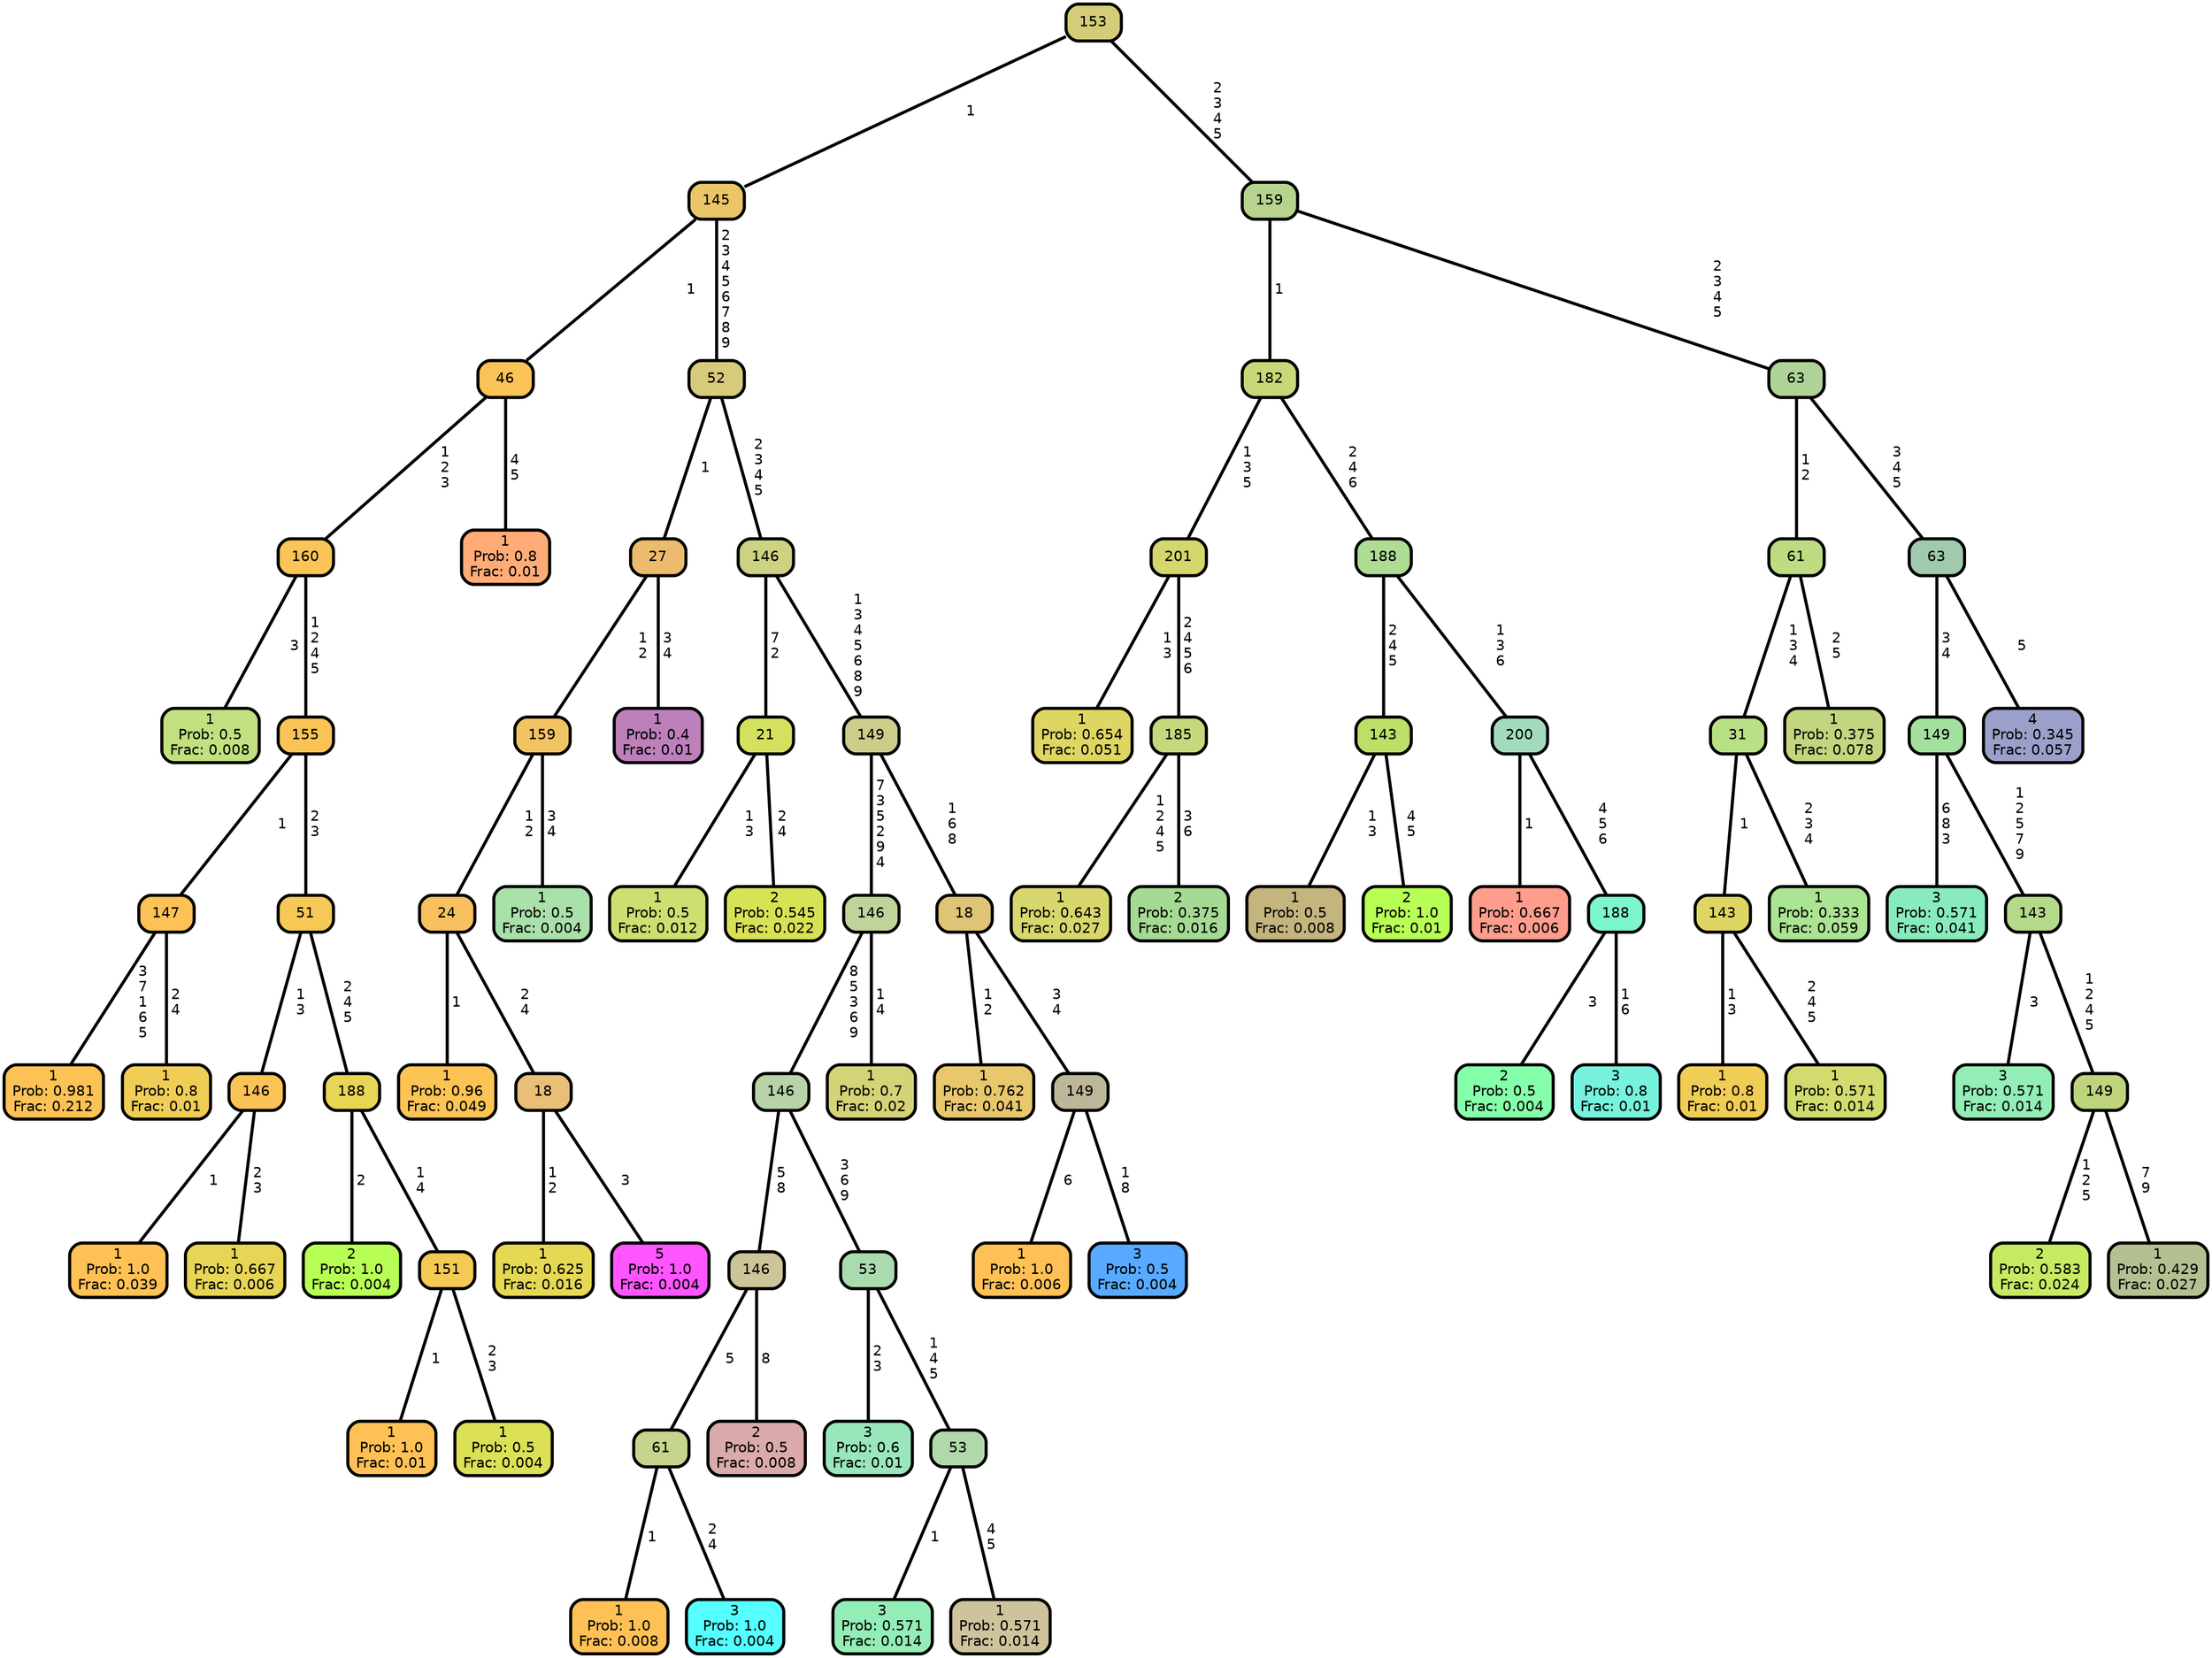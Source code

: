 graph Tree {
node [shape=box, style="filled, rounded",color="black",penwidth="3",fontcolor="black",                 fontname=helvetica] ;
graph [ranksep="0 equally", splines=straight,                 bgcolor=transparent, dpi=200] ;
edge [fontname=helvetica, color=black] ;
0 [label="1
Prob: 0.5
Frac: 0.008", fillcolor="#c2e07f"] ;
1 [label="160", fillcolor="#fac456"] ;
2 [label="1
Prob: 0.981
Frac: 0.212", fillcolor="#fdc255"] ;
3 [label="147", fillcolor="#fdc255"] ;
4 [label="1
Prob: 0.8
Frac: 0.01", fillcolor="#f0cd55"] ;
5 [label="155", fillcolor="#fbc355"] ;
6 [label="1
Prob: 1.0
Frac: 0.039", fillcolor="#ffc155"] ;
7 [label="146", fillcolor="#fbc355"] ;
8 [label="1
Prob: 0.667
Frac: 0.006", fillcolor="#e7d555"] ;
9 [label="51", fillcolor="#f6c855"] ;
10 [label="2
Prob: 1.0
Frac: 0.004", fillcolor="#b8ff55"] ;
11 [label="188", fillcolor="#e7d555"] ;
12 [label="1
Prob: 1.0
Frac: 0.01", fillcolor="#ffc155"] ;
13 [label="151", fillcolor="#f4c955"] ;
14 [label="1
Prob: 0.5
Frac: 0.004", fillcolor="#dbe055"] ;
15 [label="46", fillcolor="#fac357"] ;
16 [label="1
Prob: 0.8
Frac: 0.01", fillcolor="#ffab77"] ;
17 [label="145", fillcolor="#eac667"] ;
18 [label="1
Prob: 0.96
Frac: 0.049", fillcolor="#fcc355"] ;
19 [label="24", fillcolor="#f6c15e"] ;
20 [label="1
Prob: 0.625
Frac: 0.016", fillcolor="#e4d855"] ;
21 [label="18", fillcolor="#e9be77"] ;
22 [label="5
Prob: 1.0
Frac: 0.004", fillcolor="#ff55ff"] ;
23 [label="159", fillcolor="#f2c362"] ;
24 [label="1
Prob: 0.5
Frac: 0.004", fillcolor="#aae0aa"] ;
25 [label="27", fillcolor="#ecbb6d"] ;
26 [label="1
Prob: 0.4
Frac: 0.01", fillcolor="#bd80bb"] ;
27 [label="52", fillcolor="#d8ca7b"] ;
28 [label="1
Prob: 0.5
Frac: 0.012", fillcolor="#cbe071"] ;
29 [label="21", fillcolor="#d3e15f"] ;
30 [label="2
Prob: 0.545
Frac: 0.022", fillcolor="#d8e255"] ;
31 [label="146", fillcolor="#cdd182"] ;
32 [label="1
Prob: 1.0
Frac: 0.008", fillcolor="#ffc155"] ;
33 [label="61", fillcolor="#c6d58d"] ;
34 [label="3
Prob: 1.0
Frac: 0.004", fillcolor="#55ffff"] ;
35 [label="146", fillcolor="#cec499"] ;
36 [label="2
Prob: 0.5
Frac: 0.008", fillcolor="#dbaaaa"] ;
37 [label="146", fillcolor="#b7d3a7"] ;
38 [label="3
Prob: 0.6
Frac: 0.01", fillcolor="#99e6bb"] ;
39 [label="53", fillcolor="#aadbae"] ;
40 [label="3
Prob: 0.571
Frac: 0.014", fillcolor="#93edb6"] ;
41 [label="53", fillcolor="#b1d8aa"] ;
42 [label="1
Prob: 0.571
Frac: 0.014", fillcolor="#cec39d"] ;
43 [label="146", fillcolor="#bfd39a"] ;
44 [label="1
Prob: 0.7
Frac: 0.02", fillcolor="#d5d377"] ;
45 [label="149", fillcolor="#cccd8b"] ;
46 [label="1
Prob: 0.762
Frac: 0.041", fillcolor="#e8c76d"] ;
47 [label="18", fillcolor="#dfc475"] ;
48 [label="1
Prob: 1.0
Frac: 0.006", fillcolor="#ffc155"] ;
49 [label="149", fillcolor="#bcb799"] ;
50 [label="3
Prob: 0.5
Frac: 0.004", fillcolor="#57aaff"] ;
51 [label="153", fillcolor="#d3cd79"] ;
52 [label="1
Prob: 0.654
Frac: 0.051", fillcolor="#ded662"] ;
53 [label="201", fillcolor="#d3d76d"] ;
54 [label="1
Prob: 0.643
Frac: 0.027", fillcolor="#d7d76d"] ;
55 [label="185", fillcolor="#c5d87b"] ;
56 [label="2
Prob: 0.375
Frac: 0.016", fillcolor="#a5da94"] ;
57 [label="182", fillcolor="#c8d878"] ;
58 [label="1
Prob: 0.5
Frac: 0.008", fillcolor="#c4b57f"] ;
59 [label="143", fillcolor="#bdde67"] ;
60 [label="2
Prob: 1.0
Frac: 0.01", fillcolor="#b8ff55"] ;
61 [label="188", fillcolor="#afdc93"] ;
62 [label="1
Prob: 0.667
Frac: 0.006", fillcolor="#ff9d8d"] ;
63 [label="200", fillcolor="#a2dbbb"] ;
64 [label="2
Prob: 0.5
Frac: 0.004", fillcolor="#86ffaa"] ;
65 [label="188", fillcolor="#7bf6ce"] ;
66 [label="3
Prob: 0.8
Frac: 0.01", fillcolor="#77f2dd"] ;
67 [label="159", fillcolor="#b6d48e"] ;
68 [label="1
Prob: 0.8
Frac: 0.01", fillcolor="#f0cd55"] ;
69 [label="143", fillcolor="#dfd563"] ;
70 [label="1
Prob: 0.571
Frac: 0.014", fillcolor="#d2db6d"] ;
71 [label="31", fillcolor="#bae085"] ;
72 [label="1
Prob: 0.333
Frac: 0.059", fillcolor="#abe493"] ;
73 [label="61", fillcolor="#bedb82"] ;
74 [label="1
Prob: 0.375
Frac: 0.078", fillcolor="#c2d67f"] ;
75 [label="63", fillcolor="#afd297"] ;
76 [label="3
Prob: 0.571
Frac: 0.041", fillcolor="#88ebbe"] ;
77 [label="149", fillcolor="#a3e09d"] ;
78 [label="3
Prob: 0.571
Frac: 0.014", fillcolor="#93edb6"] ;
79 [label="143", fillcolor="#b4d988"] ;
80 [label="2
Prob: 0.583
Frac: 0.024", fillcolor="#c7ea63"] ;
81 [label="149", fillcolor="#bdd37c"] ;
82 [label="1
Prob: 0.429
Frac: 0.027", fillcolor="#b4c091"] ;
83 [label="63", fillcolor="#a0c9ad"] ;
84 [label="4
Prob: 0.345
Frac: 0.057", fillcolor="#9aa0ca"] ;
1 -- 0 [label=" 3",penwidth=3] ;
1 -- 5 [label=" 1\n 2\n 4\n 5",penwidth=3] ;
3 -- 2 [label=" 3\n 7\n 1\n 6\n 5",penwidth=3] ;
3 -- 4 [label=" 2\n 4",penwidth=3] ;
5 -- 3 [label=" 1",penwidth=3] ;
5 -- 9 [label=" 2\n 3",penwidth=3] ;
7 -- 6 [label=" 1",penwidth=3] ;
7 -- 8 [label=" 2\n 3",penwidth=3] ;
9 -- 7 [label=" 1\n 3",penwidth=3] ;
9 -- 11 [label=" 2\n 4\n 5",penwidth=3] ;
11 -- 10 [label=" 2",penwidth=3] ;
11 -- 13 [label=" 1\n 4",penwidth=3] ;
13 -- 12 [label=" 1",penwidth=3] ;
13 -- 14 [label=" 2\n 3",penwidth=3] ;
15 -- 1 [label=" 1\n 2\n 3",penwidth=3] ;
15 -- 16 [label=" 4\n 5",penwidth=3] ;
17 -- 15 [label=" 1",penwidth=3] ;
17 -- 27 [label=" 2\n 3\n 4\n 5\n 6\n 7\n 8\n 9",penwidth=3] ;
19 -- 18 [label=" 1",penwidth=3] ;
19 -- 21 [label=" 2\n 4",penwidth=3] ;
21 -- 20 [label=" 1\n 2",penwidth=3] ;
21 -- 22 [label=" 3",penwidth=3] ;
23 -- 19 [label=" 1\n 2",penwidth=3] ;
23 -- 24 [label=" 3\n 4",penwidth=3] ;
25 -- 23 [label=" 1\n 2",penwidth=3] ;
25 -- 26 [label=" 3\n 4",penwidth=3] ;
27 -- 25 [label=" 1",penwidth=3] ;
27 -- 31 [label=" 2\n 3\n 4\n 5",penwidth=3] ;
29 -- 28 [label=" 1\n 3",penwidth=3] ;
29 -- 30 [label=" 2\n 4",penwidth=3] ;
31 -- 29 [label=" 7\n 2",penwidth=3] ;
31 -- 45 [label=" 1\n 3\n 4\n 5\n 6\n 8\n 9",penwidth=3] ;
33 -- 32 [label=" 1",penwidth=3] ;
33 -- 34 [label=" 2\n 4",penwidth=3] ;
35 -- 33 [label=" 5",penwidth=3] ;
35 -- 36 [label=" 8",penwidth=3] ;
37 -- 35 [label=" 5\n 8",penwidth=3] ;
37 -- 39 [label=" 3\n 6\n 9",penwidth=3] ;
39 -- 38 [label=" 2\n 3",penwidth=3] ;
39 -- 41 [label=" 1\n 4\n 5",penwidth=3] ;
41 -- 40 [label=" 1",penwidth=3] ;
41 -- 42 [label=" 4\n 5",penwidth=3] ;
43 -- 37 [label=" 8\n 5\n 3\n 6\n 9",penwidth=3] ;
43 -- 44 [label=" 1\n 4",penwidth=3] ;
45 -- 43 [label=" 7\n 3\n 5\n 2\n 9\n 4",penwidth=3] ;
45 -- 47 [label=" 1\n 6\n 8",penwidth=3] ;
47 -- 46 [label=" 1\n 2",penwidth=3] ;
47 -- 49 [label=" 3\n 4",penwidth=3] ;
49 -- 48 [label=" 6",penwidth=3] ;
49 -- 50 [label=" 1\n 8",penwidth=3] ;
51 -- 17 [label=" 1",penwidth=3] ;
51 -- 67 [label=" 2\n 3\n 4\n 5",penwidth=3] ;
53 -- 52 [label=" 1\n 3",penwidth=3] ;
53 -- 55 [label=" 2\n 4\n 5\n 6",penwidth=3] ;
55 -- 54 [label=" 1\n 2\n 4\n 5",penwidth=3] ;
55 -- 56 [label=" 3\n 6",penwidth=3] ;
57 -- 53 [label=" 1\n 3\n 5",penwidth=3] ;
57 -- 61 [label=" 2\n 4\n 6",penwidth=3] ;
59 -- 58 [label=" 1\n 3",penwidth=3] ;
59 -- 60 [label=" 4\n 5",penwidth=3] ;
61 -- 59 [label=" 2\n 4\n 5",penwidth=3] ;
61 -- 63 [label=" 1\n 3\n 6",penwidth=3] ;
63 -- 62 [label=" 1",penwidth=3] ;
63 -- 65 [label=" 4\n 5\n 6",penwidth=3] ;
65 -- 64 [label=" 3",penwidth=3] ;
65 -- 66 [label=" 1\n 6",penwidth=3] ;
67 -- 57 [label=" 1",penwidth=3] ;
67 -- 75 [label=" 2\n 3\n 4\n 5",penwidth=3] ;
69 -- 68 [label=" 1\n 3",penwidth=3] ;
69 -- 70 [label=" 2\n 4\n 5",penwidth=3] ;
71 -- 69 [label=" 1",penwidth=3] ;
71 -- 72 [label=" 2\n 3\n 4",penwidth=3] ;
73 -- 71 [label=" 1\n 3\n 4",penwidth=3] ;
73 -- 74 [label=" 2\n 5",penwidth=3] ;
75 -- 73 [label=" 1\n 2",penwidth=3] ;
75 -- 83 [label=" 3\n 4\n 5",penwidth=3] ;
77 -- 76 [label=" 6\n 8\n 3",penwidth=3] ;
77 -- 79 [label=" 1\n 2\n 5\n 7\n 9",penwidth=3] ;
79 -- 78 [label=" 3",penwidth=3] ;
79 -- 81 [label=" 1\n 2\n 4\n 5",penwidth=3] ;
81 -- 80 [label=" 1\n 2\n 5",penwidth=3] ;
81 -- 82 [label=" 7\n 9",penwidth=3] ;
83 -- 77 [label=" 3\n 4",penwidth=3] ;
83 -- 84 [label=" 5",penwidth=3] ;
{rank = same;}}